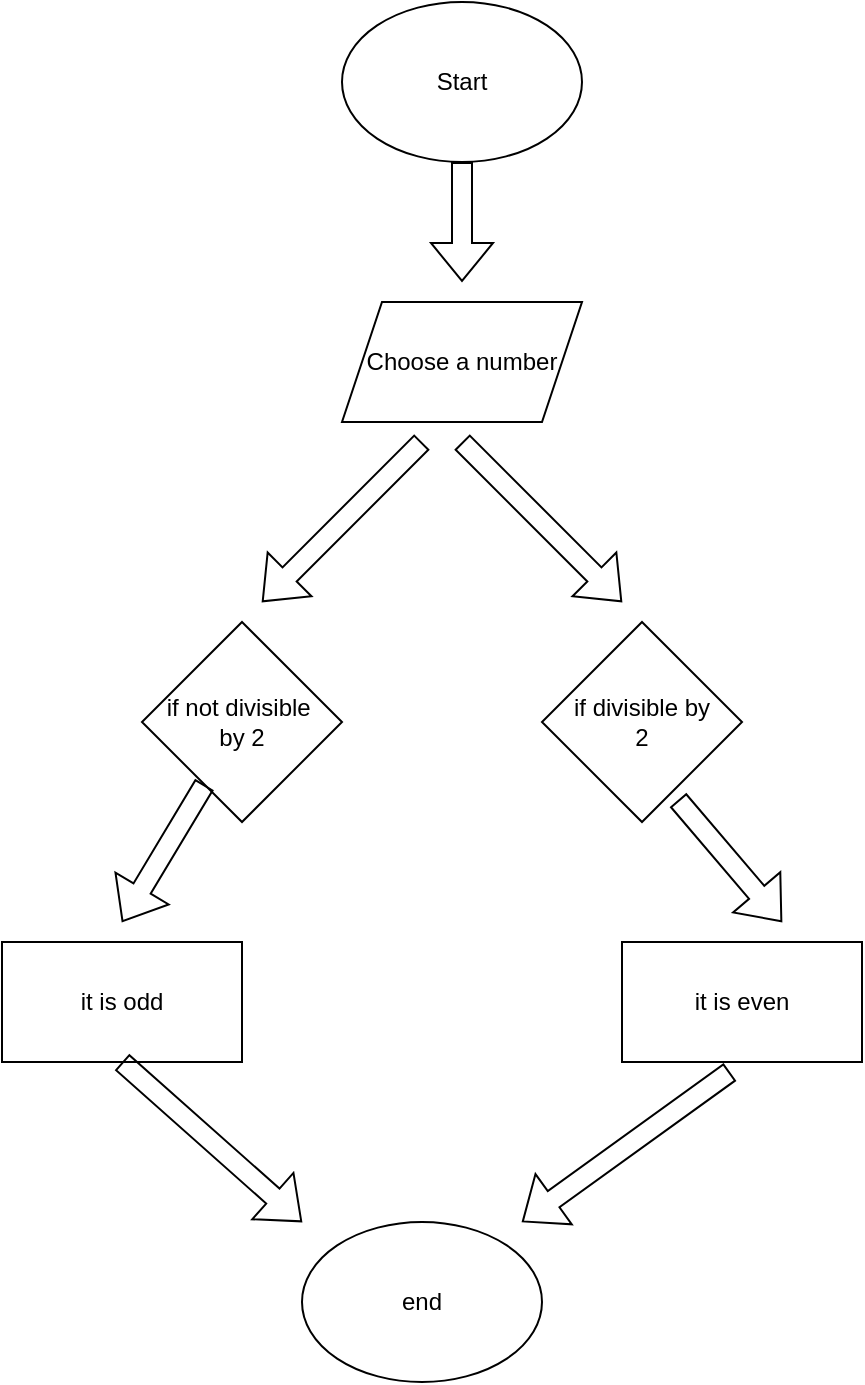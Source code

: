 <mxfile version="26.3.0">
  <diagram name="Page-1" id="xF7hPkeUp5QmUPjW6its">
    <mxGraphModel dx="1258" dy="742" grid="1" gridSize="10" guides="1" tooltips="1" connect="1" arrows="1" fold="1" page="1" pageScale="1" pageWidth="850" pageHeight="1100" math="0" shadow="0">
      <root>
        <mxCell id="0" />
        <mxCell id="1" parent="0" />
        <mxCell id="F1TnIHP4ZbIw0UN1uVrf-3" value="Start" style="ellipse;whiteSpace=wrap;html=1;" vertex="1" parent="1">
          <mxGeometry x="340" y="40" width="120" height="80" as="geometry" />
        </mxCell>
        <mxCell id="F1TnIHP4ZbIw0UN1uVrf-4" value="" style="shape=flexArrow;endArrow=classic;html=1;rounded=0;exitX=0.5;exitY=1;exitDx=0;exitDy=0;" edge="1" parent="1" source="F1TnIHP4ZbIw0UN1uVrf-3">
          <mxGeometry width="50" height="50" relative="1" as="geometry">
            <mxPoint x="390" y="220" as="sourcePoint" />
            <mxPoint x="400" y="180" as="targetPoint" />
          </mxGeometry>
        </mxCell>
        <mxCell id="F1TnIHP4ZbIw0UN1uVrf-6" value="Choose a number" style="shape=parallelogram;perimeter=parallelogramPerimeter;whiteSpace=wrap;html=1;fixedSize=1;" vertex="1" parent="1">
          <mxGeometry x="340" y="190" width="120" height="60" as="geometry" />
        </mxCell>
        <mxCell id="F1TnIHP4ZbIw0UN1uVrf-10" value="if divisible by&lt;div&gt;2&lt;/div&gt;" style="rhombus;whiteSpace=wrap;html=1;" vertex="1" parent="1">
          <mxGeometry x="440" y="350" width="100" height="100" as="geometry" />
        </mxCell>
        <mxCell id="F1TnIHP4ZbIw0UN1uVrf-11" value="" style="shape=flexArrow;endArrow=classic;html=1;rounded=0;" edge="1" parent="1">
          <mxGeometry width="50" height="50" relative="1" as="geometry">
            <mxPoint x="400" y="260" as="sourcePoint" />
            <mxPoint x="480" y="340" as="targetPoint" />
          </mxGeometry>
        </mxCell>
        <mxCell id="F1TnIHP4ZbIw0UN1uVrf-12" value="" style="shape=flexArrow;endArrow=classic;html=1;rounded=0;" edge="1" parent="1">
          <mxGeometry width="50" height="50" relative="1" as="geometry">
            <mxPoint x="380" y="260" as="sourcePoint" />
            <mxPoint x="300" y="340" as="targetPoint" />
          </mxGeometry>
        </mxCell>
        <mxCell id="F1TnIHP4ZbIw0UN1uVrf-13" value="if not divisible&amp;nbsp;&lt;div&gt;&lt;div&gt;by 2&lt;/div&gt;&lt;/div&gt;" style="rhombus;whiteSpace=wrap;html=1;" vertex="1" parent="1">
          <mxGeometry x="240" y="350" width="100" height="100" as="geometry" />
        </mxCell>
        <mxCell id="F1TnIHP4ZbIw0UN1uVrf-14" value="it is even" style="rounded=0;whiteSpace=wrap;html=1;" vertex="1" parent="1">
          <mxGeometry x="480" y="510" width="120" height="60" as="geometry" />
        </mxCell>
        <mxCell id="F1TnIHP4ZbIw0UN1uVrf-15" value="it is odd" style="rounded=0;whiteSpace=wrap;html=1;" vertex="1" parent="1">
          <mxGeometry x="170" y="510" width="120" height="60" as="geometry" />
        </mxCell>
        <mxCell id="F1TnIHP4ZbIw0UN1uVrf-16" value="" style="shape=flexArrow;endArrow=classic;html=1;rounded=0;" edge="1" parent="1" source="F1TnIHP4ZbIw0UN1uVrf-13">
          <mxGeometry width="50" height="50" relative="1" as="geometry">
            <mxPoint x="200" y="380" as="sourcePoint" />
            <mxPoint x="230" y="500" as="targetPoint" />
          </mxGeometry>
        </mxCell>
        <mxCell id="F1TnIHP4ZbIw0UN1uVrf-17" value="" style="shape=flexArrow;endArrow=classic;html=1;rounded=0;exitX=0.68;exitY=0.89;exitDx=0;exitDy=0;exitPerimeter=0;" edge="1" parent="1" source="F1TnIHP4ZbIw0UN1uVrf-10">
          <mxGeometry width="50" height="50" relative="1" as="geometry">
            <mxPoint x="470" y="490" as="sourcePoint" />
            <mxPoint x="560" y="500" as="targetPoint" />
          </mxGeometry>
        </mxCell>
        <mxCell id="F1TnIHP4ZbIw0UN1uVrf-18" value="" style="shape=flexArrow;endArrow=classic;html=1;rounded=0;exitX=0.5;exitY=1;exitDx=0;exitDy=0;" edge="1" parent="1" source="F1TnIHP4ZbIw0UN1uVrf-15">
          <mxGeometry width="50" height="50" relative="1" as="geometry">
            <mxPoint x="240" y="660" as="sourcePoint" />
            <mxPoint x="320" y="650" as="targetPoint" />
          </mxGeometry>
        </mxCell>
        <mxCell id="F1TnIHP4ZbIw0UN1uVrf-19" value="" style="shape=flexArrow;endArrow=classic;html=1;rounded=0;exitX=0.45;exitY=1.083;exitDx=0;exitDy=0;exitPerimeter=0;" edge="1" parent="1" source="F1TnIHP4ZbIw0UN1uVrf-14">
          <mxGeometry width="50" height="50" relative="1" as="geometry">
            <mxPoint x="460" y="590" as="sourcePoint" />
            <mxPoint x="430" y="650" as="targetPoint" />
          </mxGeometry>
        </mxCell>
        <mxCell id="F1TnIHP4ZbIw0UN1uVrf-21" value="end" style="ellipse;whiteSpace=wrap;html=1;" vertex="1" parent="1">
          <mxGeometry x="320" y="650" width="120" height="80" as="geometry" />
        </mxCell>
      </root>
    </mxGraphModel>
  </diagram>
</mxfile>
